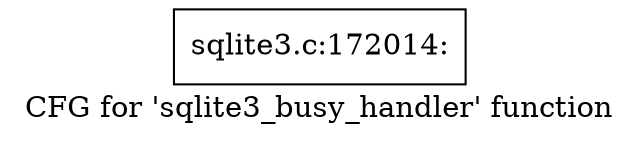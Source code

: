 digraph "CFG for 'sqlite3_busy_handler' function" {
	label="CFG for 'sqlite3_busy_handler' function";

	Node0x55c0f6a095c0 [shape=record,label="{sqlite3.c:172014:}"];
}
